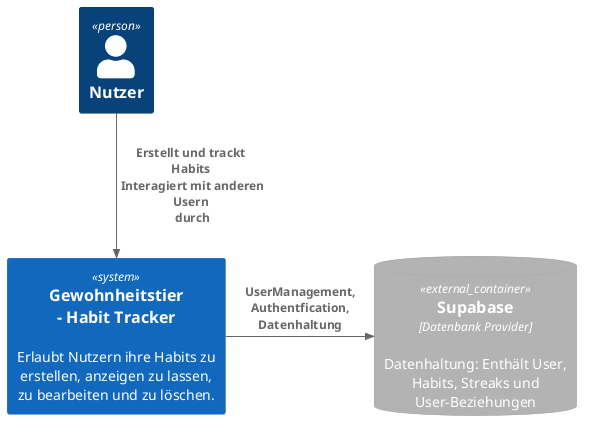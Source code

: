 @startuml
!include <c4/C4_Context.puml>
!include <C4/C4>  
!include <C4/C4_Container>     

Person(customer, "Nutzer")
  System(webApp, "Gewohnheitstier\n - Habit Tracker",  "Erlaubt Nutzern ihre Habits zu erstellen, anzeigen zu lassen, zu bearbeiten und zu löschen. ")



  ContainerDb_Ext(db,    "Supabase",  "Datenbank Provider", "Datenhaltung: Enthält User, Habits, Streaks und User-Beziehungen")


Rel(customer, webApp, "Erstellt und trackt Habits \n Interagiert mit anderen Usern \n durch ")

Rel_R(webApp, db,     "UserManagement, Authentfication, Datenhaltung")

@enduml